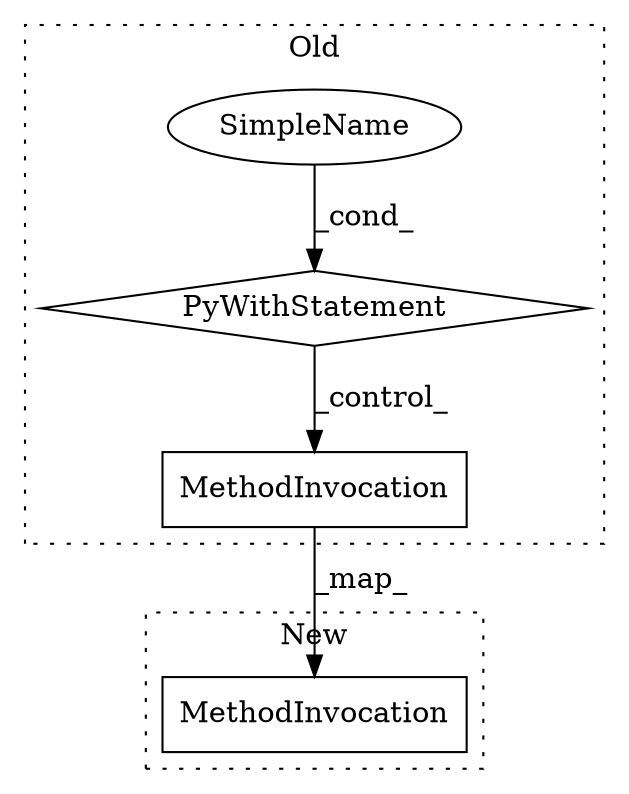 digraph G {
subgraph cluster0 {
1 [label="MethodInvocation" a="32" s="2095,2104" l="5,1" shape="box"];
3 [label="SimpleName" a="42" s="" l="" shape="ellipse"];
4 [label="PyWithStatement" a="104" s="2023,2058" l="10,2" shape="diamond"];
label = "Old";
style="dotted";
}
subgraph cluster1 {
2 [label="MethodInvocation" a="32" s="2000,2009" l="5,1" shape="box"];
label = "New";
style="dotted";
}
1 -> 2 [label="_map_"];
3 -> 4 [label="_cond_"];
4 -> 1 [label="_control_"];
}